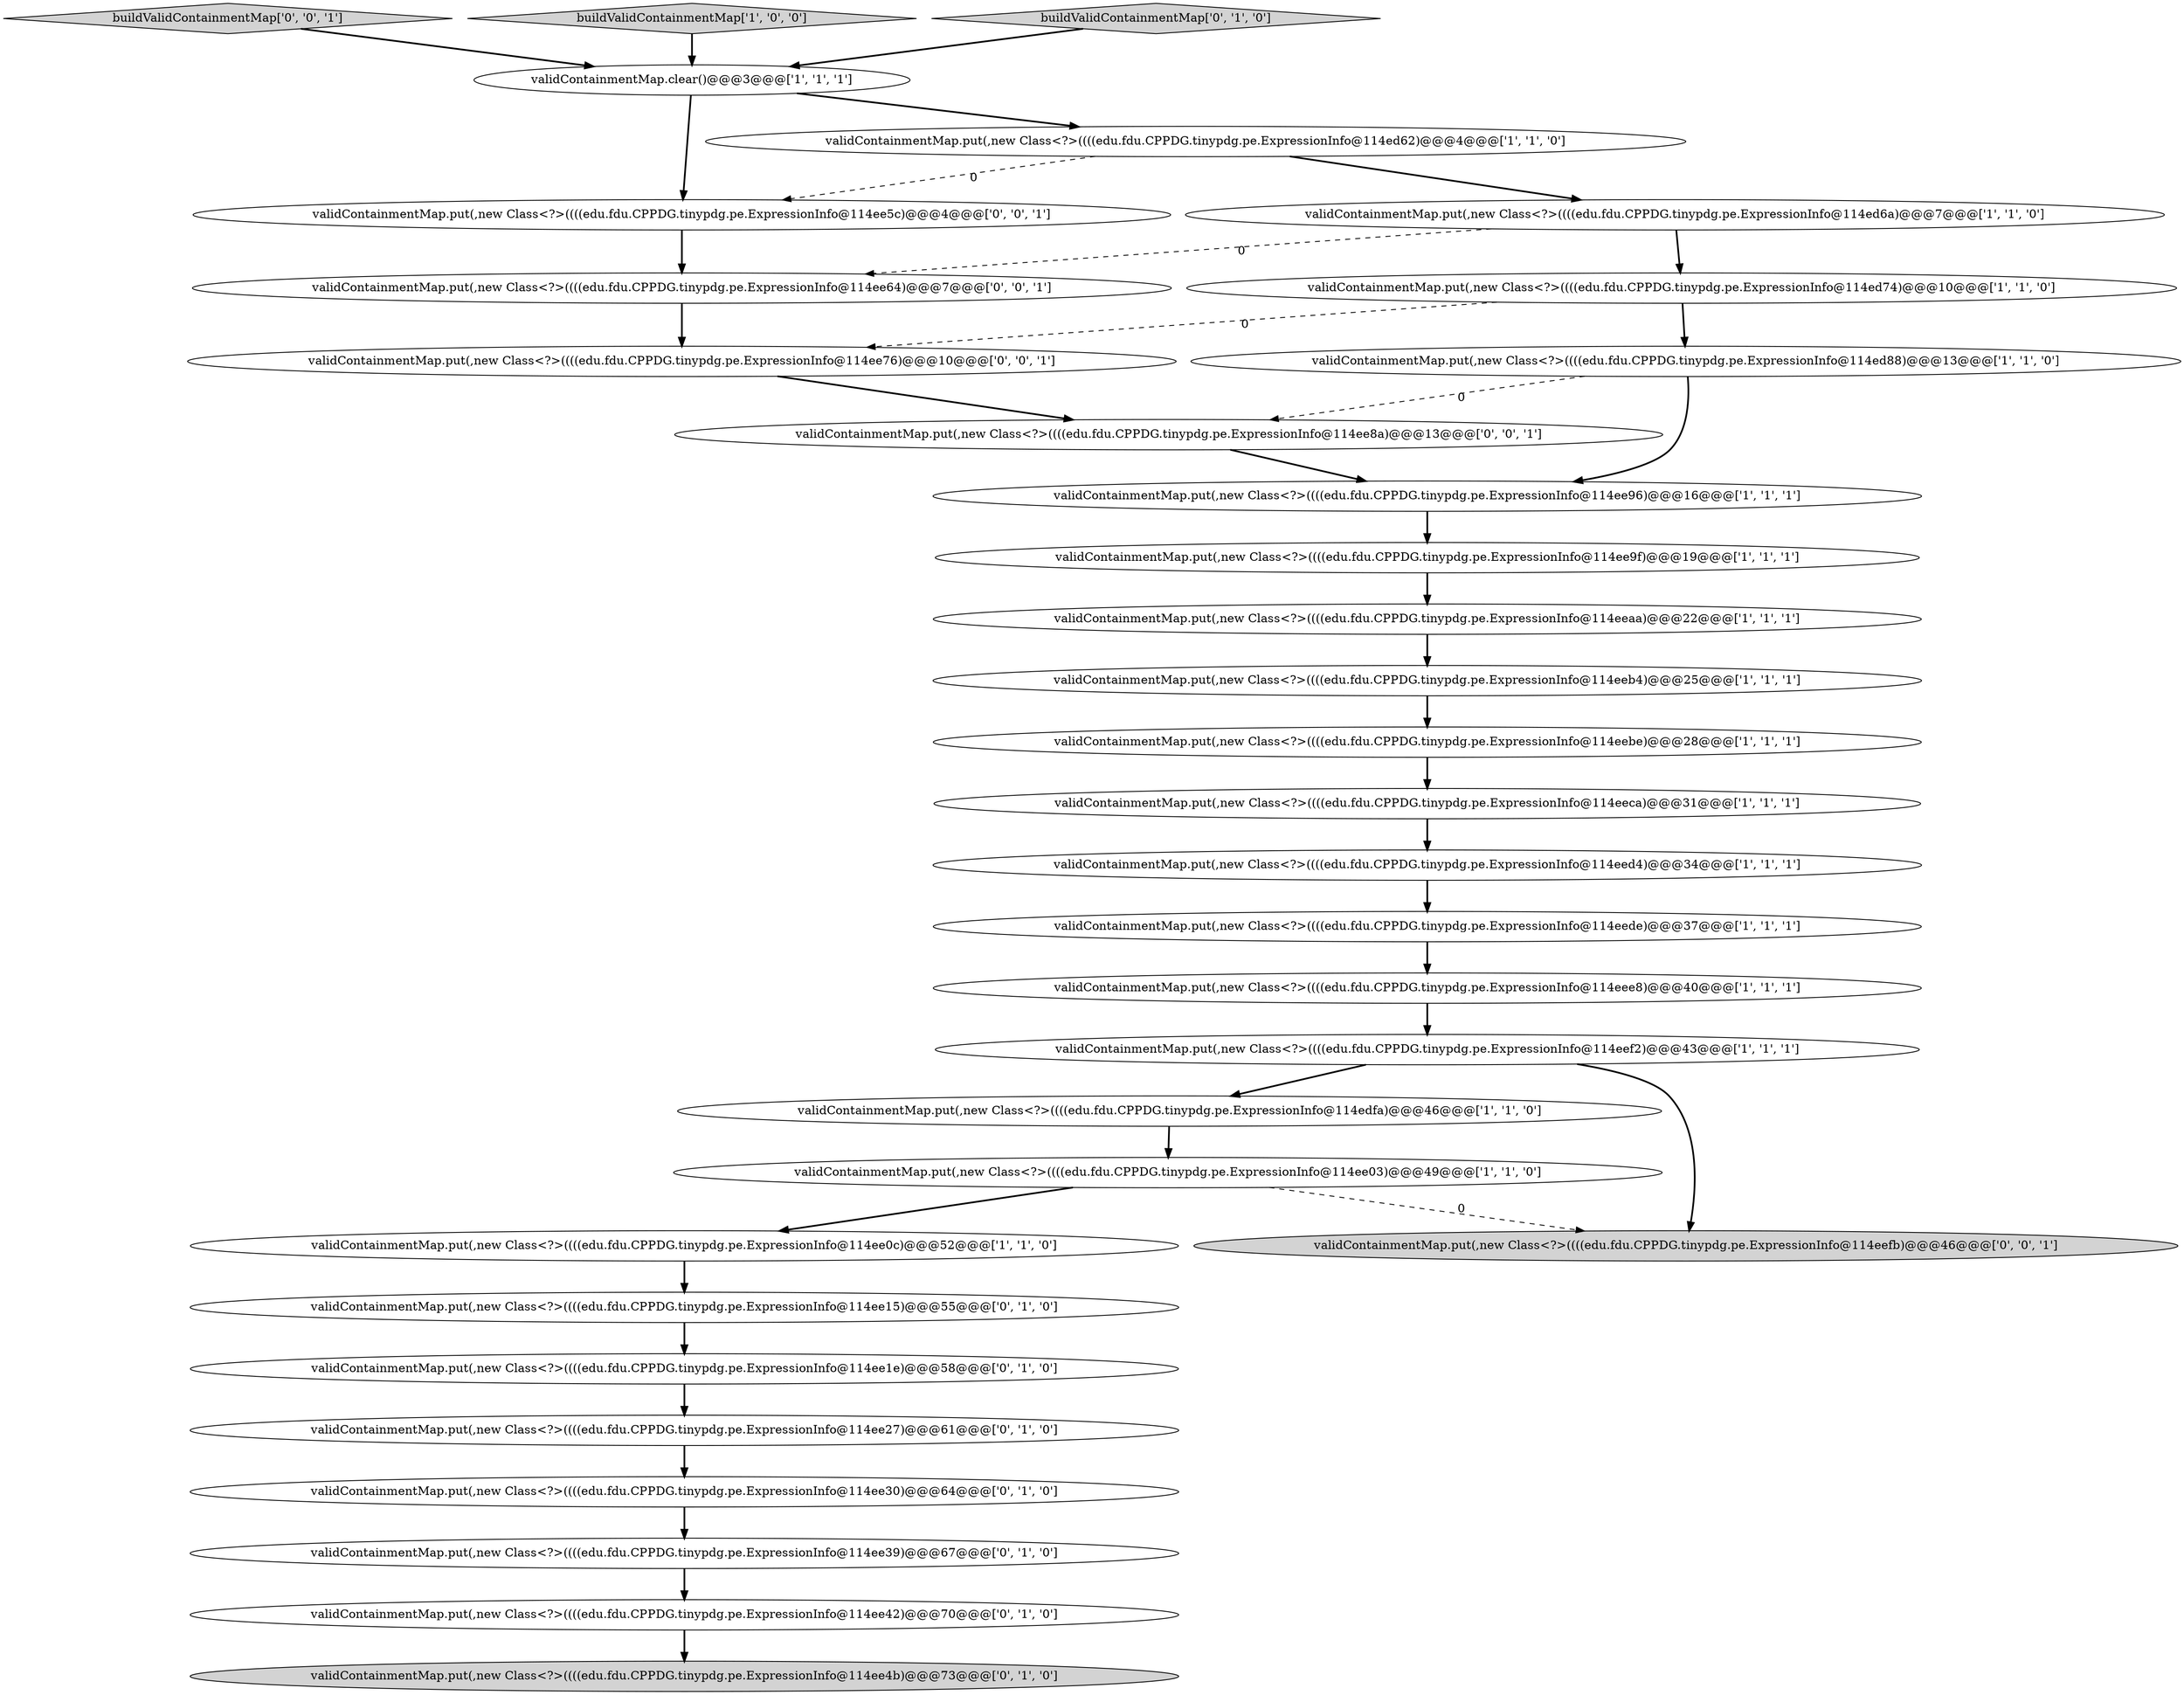 digraph {
20 [style = filled, label = "validContainmentMap.put(,new Class<?>((((edu.fdu.CPPDG.tinypdg.pe.ExpressionInfo@114ee27)@@@61@@@['0', '1', '0']", fillcolor = white, shape = ellipse image = "AAA1AAABBB2BBB"];
31 [style = filled, label = "validContainmentMap.put(,new Class<?>((((edu.fdu.CPPDG.tinypdg.pe.ExpressionInfo@114ee5c)@@@4@@@['0', '0', '1']", fillcolor = white, shape = ellipse image = "AAA0AAABBB3BBB"];
6 [style = filled, label = "validContainmentMap.put(,new Class<?>((((edu.fdu.CPPDG.tinypdg.pe.ExpressionInfo@114eede)@@@37@@@['1', '1', '1']", fillcolor = white, shape = ellipse image = "AAA0AAABBB1BBB"];
22 [style = filled, label = "validContainmentMap.put(,new Class<?>((((edu.fdu.CPPDG.tinypdg.pe.ExpressionInfo@114ee42)@@@70@@@['0', '1', '0']", fillcolor = white, shape = ellipse image = "AAA1AAABBB2BBB"];
9 [style = filled, label = "validContainmentMap.put(,new Class<?>((((edu.fdu.CPPDG.tinypdg.pe.ExpressionInfo@114eee8)@@@40@@@['1', '1', '1']", fillcolor = white, shape = ellipse image = "AAA0AAABBB1BBB"];
28 [style = filled, label = "validContainmentMap.put(,new Class<?>((((edu.fdu.CPPDG.tinypdg.pe.ExpressionInfo@114ee64)@@@7@@@['0', '0', '1']", fillcolor = white, shape = ellipse image = "AAA0AAABBB3BBB"];
32 [style = filled, label = "validContainmentMap.put(,new Class<?>((((edu.fdu.CPPDG.tinypdg.pe.ExpressionInfo@114ee8a)@@@13@@@['0', '0', '1']", fillcolor = white, shape = ellipse image = "AAA0AAABBB3BBB"];
8 [style = filled, label = "validContainmentMap.put(,new Class<?>((((edu.fdu.CPPDG.tinypdg.pe.ExpressionInfo@114ee96)@@@16@@@['1', '1', '1']", fillcolor = white, shape = ellipse image = "AAA0AAABBB1BBB"];
23 [style = filled, label = "validContainmentMap.put(,new Class<?>((((edu.fdu.CPPDG.tinypdg.pe.ExpressionInfo@114ee30)@@@64@@@['0', '1', '0']", fillcolor = white, shape = ellipse image = "AAA1AAABBB2BBB"];
27 [style = filled, label = "buildValidContainmentMap['0', '0', '1']", fillcolor = lightgray, shape = diamond image = "AAA0AAABBB3BBB"];
29 [style = filled, label = "validContainmentMap.put(,new Class<?>((((edu.fdu.CPPDG.tinypdg.pe.ExpressionInfo@114ee76)@@@10@@@['0', '0', '1']", fillcolor = white, shape = ellipse image = "AAA0AAABBB3BBB"];
12 [style = filled, label = "validContainmentMap.put(,new Class<?>((((edu.fdu.CPPDG.tinypdg.pe.ExpressionInfo@114ee0c)@@@52@@@['1', '1', '0']", fillcolor = white, shape = ellipse image = "AAA0AAABBB1BBB"];
17 [style = filled, label = "validContainmentMap.put(,new Class<?>((((edu.fdu.CPPDG.tinypdg.pe.ExpressionInfo@114eebe)@@@28@@@['1', '1', '1']", fillcolor = white, shape = ellipse image = "AAA0AAABBB1BBB"];
26 [style = filled, label = "validContainmentMap.put(,new Class<?>((((edu.fdu.CPPDG.tinypdg.pe.ExpressionInfo@114ee1e)@@@58@@@['0', '1', '0']", fillcolor = white, shape = ellipse image = "AAA1AAABBB2BBB"];
7 [style = filled, label = "buildValidContainmentMap['1', '0', '0']", fillcolor = lightgray, shape = diamond image = "AAA0AAABBB1BBB"];
4 [style = filled, label = "validContainmentMap.put(,new Class<?>((((edu.fdu.CPPDG.tinypdg.pe.ExpressionInfo@114edfa)@@@46@@@['1', '1', '0']", fillcolor = white, shape = ellipse image = "AAA0AAABBB1BBB"];
19 [style = filled, label = "validContainmentMap.put(,new Class<?>((((edu.fdu.CPPDG.tinypdg.pe.ExpressionInfo@114ee15)@@@55@@@['0', '1', '0']", fillcolor = white, shape = ellipse image = "AAA1AAABBB2BBB"];
1 [style = filled, label = "validContainmentMap.put(,new Class<?>((((edu.fdu.CPPDG.tinypdg.pe.ExpressionInfo@114ed6a)@@@7@@@['1', '1', '0']", fillcolor = white, shape = ellipse image = "AAA0AAABBB1BBB"];
24 [style = filled, label = "buildValidContainmentMap['0', '1', '0']", fillcolor = lightgray, shape = diamond image = "AAA0AAABBB2BBB"];
2 [style = filled, label = "validContainmentMap.put(,new Class<?>((((edu.fdu.CPPDG.tinypdg.pe.ExpressionInfo@114ed88)@@@13@@@['1', '1', '0']", fillcolor = white, shape = ellipse image = "AAA0AAABBB1BBB"];
10 [style = filled, label = "validContainmentMap.put(,new Class<?>((((edu.fdu.CPPDG.tinypdg.pe.ExpressionInfo@114eef2)@@@43@@@['1', '1', '1']", fillcolor = white, shape = ellipse image = "AAA0AAABBB1BBB"];
3 [style = filled, label = "validContainmentMap.put(,new Class<?>((((edu.fdu.CPPDG.tinypdg.pe.ExpressionInfo@114eeca)@@@31@@@['1', '1', '1']", fillcolor = white, shape = ellipse image = "AAA0AAABBB1BBB"];
13 [style = filled, label = "validContainmentMap.put(,new Class<?>((((edu.fdu.CPPDG.tinypdg.pe.ExpressionInfo@114eed4)@@@34@@@['1', '1', '1']", fillcolor = white, shape = ellipse image = "AAA0AAABBB1BBB"];
25 [style = filled, label = "validContainmentMap.put(,new Class<?>((((edu.fdu.CPPDG.tinypdg.pe.ExpressionInfo@114ee39)@@@67@@@['0', '1', '0']", fillcolor = white, shape = ellipse image = "AAA1AAABBB2BBB"];
5 [style = filled, label = "validContainmentMap.put(,new Class<?>((((edu.fdu.CPPDG.tinypdg.pe.ExpressionInfo@114eeaa)@@@22@@@['1', '1', '1']", fillcolor = white, shape = ellipse image = "AAA0AAABBB1BBB"];
15 [style = filled, label = "validContainmentMap.put(,new Class<?>((((edu.fdu.CPPDG.tinypdg.pe.ExpressionInfo@114ed74)@@@10@@@['1', '1', '0']", fillcolor = white, shape = ellipse image = "AAA0AAABBB1BBB"];
30 [style = filled, label = "validContainmentMap.put(,new Class<?>((((edu.fdu.CPPDG.tinypdg.pe.ExpressionInfo@114eefb)@@@46@@@['0', '0', '1']", fillcolor = lightgray, shape = ellipse image = "AAA0AAABBB3BBB"];
18 [style = filled, label = "validContainmentMap.put(,new Class<?>((((edu.fdu.CPPDG.tinypdg.pe.ExpressionInfo@114ee03)@@@49@@@['1', '1', '0']", fillcolor = white, shape = ellipse image = "AAA0AAABBB1BBB"];
0 [style = filled, label = "validContainmentMap.put(,new Class<?>((((edu.fdu.CPPDG.tinypdg.pe.ExpressionInfo@114ed62)@@@4@@@['1', '1', '0']", fillcolor = white, shape = ellipse image = "AAA0AAABBB1BBB"];
14 [style = filled, label = "validContainmentMap.put(,new Class<?>((((edu.fdu.CPPDG.tinypdg.pe.ExpressionInfo@114eeb4)@@@25@@@['1', '1', '1']", fillcolor = white, shape = ellipse image = "AAA0AAABBB1BBB"];
16 [style = filled, label = "validContainmentMap.put(,new Class<?>((((edu.fdu.CPPDG.tinypdg.pe.ExpressionInfo@114ee9f)@@@19@@@['1', '1', '1']", fillcolor = white, shape = ellipse image = "AAA0AAABBB1BBB"];
11 [style = filled, label = "validContainmentMap.clear()@@@3@@@['1', '1', '1']", fillcolor = white, shape = ellipse image = "AAA0AAABBB1BBB"];
21 [style = filled, label = "validContainmentMap.put(,new Class<?>((((edu.fdu.CPPDG.tinypdg.pe.ExpressionInfo@114ee4b)@@@73@@@['0', '1', '0']", fillcolor = lightgray, shape = ellipse image = "AAA1AAABBB2BBB"];
8->16 [style = bold, label=""];
5->14 [style = bold, label=""];
14->17 [style = bold, label=""];
20->23 [style = bold, label=""];
23->25 [style = bold, label=""];
11->31 [style = bold, label=""];
10->30 [style = bold, label=""];
11->0 [style = bold, label=""];
26->20 [style = bold, label=""];
13->6 [style = bold, label=""];
24->11 [style = bold, label=""];
17->3 [style = bold, label=""];
7->11 [style = bold, label=""];
27->11 [style = bold, label=""];
3->13 [style = bold, label=""];
0->1 [style = bold, label=""];
15->2 [style = bold, label=""];
2->8 [style = bold, label=""];
6->9 [style = bold, label=""];
29->32 [style = bold, label=""];
10->4 [style = bold, label=""];
32->8 [style = bold, label=""];
1->28 [style = dashed, label="0"];
18->30 [style = dashed, label="0"];
12->19 [style = bold, label=""];
15->29 [style = dashed, label="0"];
19->26 [style = bold, label=""];
1->15 [style = bold, label=""];
16->5 [style = bold, label=""];
22->21 [style = bold, label=""];
18->12 [style = bold, label=""];
31->28 [style = bold, label=""];
2->32 [style = dashed, label="0"];
25->22 [style = bold, label=""];
28->29 [style = bold, label=""];
4->18 [style = bold, label=""];
9->10 [style = bold, label=""];
0->31 [style = dashed, label="0"];
}
